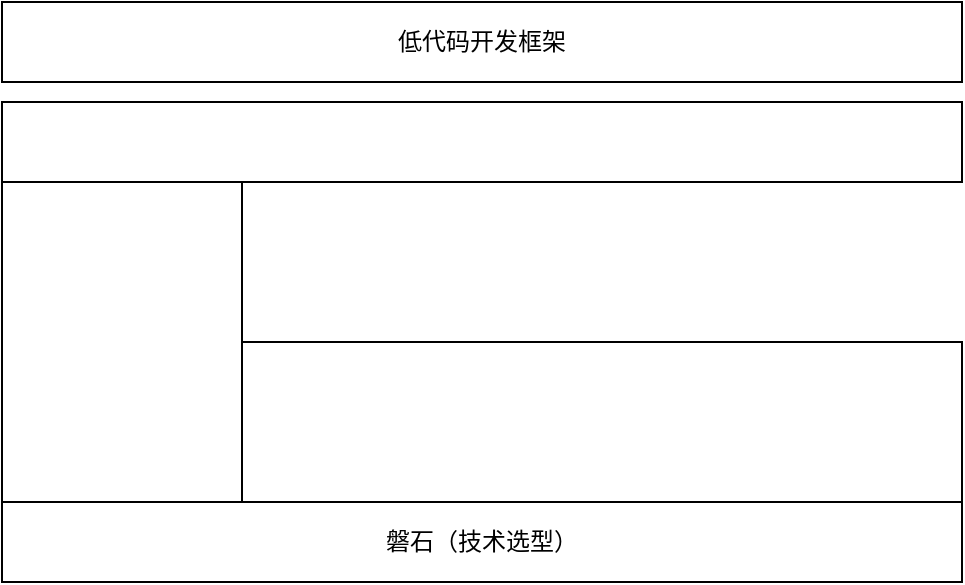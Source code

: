 <mxfile version="24.4.9" type="github">
  <diagram name="第 1 页" id="gqDG2Gp0E2L2Fy4fAPNA">
    <mxGraphModel dx="1195" dy="650" grid="1" gridSize="10" guides="1" tooltips="1" connect="1" arrows="1" fold="1" page="1" pageScale="1" pageWidth="827" pageHeight="1169" math="0" shadow="0">
      <root>
        <mxCell id="0" />
        <mxCell id="1" parent="0" />
        <mxCell id="SDCCGMHogAq6qsjDlVBH-2" value="磐石（技术选型）" style="rounded=0;whiteSpace=wrap;html=1;" vertex="1" parent="1">
          <mxGeometry x="120" y="560" width="480" height="40" as="geometry" />
        </mxCell>
        <mxCell id="SDCCGMHogAq6qsjDlVBH-3" value="" style="rounded=0;whiteSpace=wrap;html=1;" vertex="1" parent="1">
          <mxGeometry x="120" y="400" width="120" height="160" as="geometry" />
        </mxCell>
        <mxCell id="SDCCGMHogAq6qsjDlVBH-4" value="" style="rounded=0;whiteSpace=wrap;html=1;" vertex="1" parent="1">
          <mxGeometry x="240" y="480" width="360" height="80" as="geometry" />
        </mxCell>
        <mxCell id="SDCCGMHogAq6qsjDlVBH-5" value="" style="rounded=0;whiteSpace=wrap;html=1;" vertex="1" parent="1">
          <mxGeometry x="120" y="360" width="480" height="40" as="geometry" />
        </mxCell>
        <mxCell id="SDCCGMHogAq6qsjDlVBH-6" value="低代码开发框架" style="rounded=0;whiteSpace=wrap;html=1;" vertex="1" parent="1">
          <mxGeometry x="120" y="310" width="480" height="40" as="geometry" />
        </mxCell>
      </root>
    </mxGraphModel>
  </diagram>
</mxfile>
